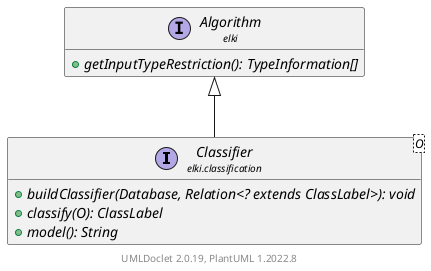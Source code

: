 @startuml
    remove .*\.(Instance|Par|Parameterizer|Factory)$
    set namespaceSeparator none
    hide empty fields
    hide empty methods

    interface "<size:14>Classifier\n<size:10>elki.classification" as elki.classification.Classifier<O> [[Classifier.html]] {
        {abstract} +buildClassifier(Database, Relation<? extends ClassLabel>): void
        {abstract} +classify(O): ClassLabel
        {abstract} +model(): String
    }

    interface "<size:14>Algorithm\n<size:10>elki" as elki.Algorithm [[../Algorithm.html]] {
        {abstract} +getInputTypeRestriction(): TypeInformation[]
    }

    elki.Algorithm <|-- elki.classification.Classifier

    center footer UMLDoclet 2.0.19, PlantUML 1.2022.8
@enduml
